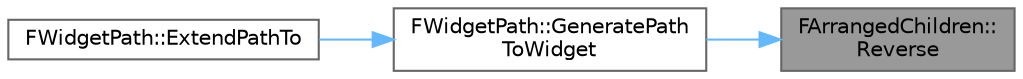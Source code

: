 digraph "FArrangedChildren::Reverse"
{
 // INTERACTIVE_SVG=YES
 // LATEX_PDF_SIZE
  bgcolor="transparent";
  edge [fontname=Helvetica,fontsize=10,labelfontname=Helvetica,labelfontsize=10];
  node [fontname=Helvetica,fontsize=10,shape=box,height=0.2,width=0.4];
  rankdir="RL";
  Node1 [id="Node000001",label="FArrangedChildren::\lReverse",height=0.2,width=0.4,color="gray40", fillcolor="grey60", style="filled", fontcolor="black",tooltip="Reverse the order of the arranged children."];
  Node1 -> Node2 [id="edge1_Node000001_Node000002",dir="back",color="steelblue1",style="solid",tooltip=" "];
  Node2 [id="Node000002",label="FWidgetPath::GeneratePath\lToWidget",height=0.2,width=0.4,color="grey40", fillcolor="white", style="filled",URL="$df/d39/classFWidgetPath.html#a67cd0db4189d2249975c4c3626607f61",tooltip="Generate a path from FromWidget to WidgetToFind."];
  Node2 -> Node3 [id="edge2_Node000002_Node000003",dir="back",color="steelblue1",style="solid",tooltip=" "];
  Node3 [id="Node000003",label="FWidgetPath::ExtendPathTo",height=0.2,width=0.4,color="grey40", fillcolor="white", style="filled",URL="$df/d39/classFWidgetPath.html#a5ea529429e756d34b37dc26b62d4b7eb",tooltip="Extend the current path such that it reaches some widget that qualifies as a Match The widget to matc..."];
}
